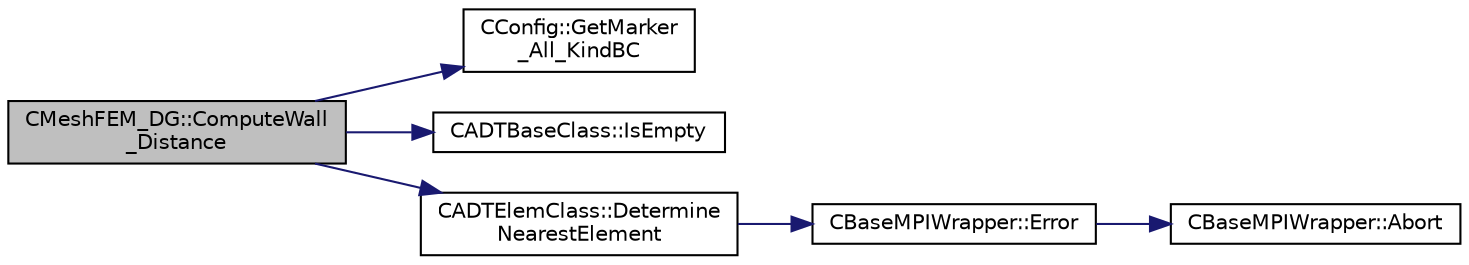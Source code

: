 digraph "CMeshFEM_DG::ComputeWall_Distance"
{
  edge [fontname="Helvetica",fontsize="10",labelfontname="Helvetica",labelfontsize="10"];
  node [fontname="Helvetica",fontsize="10",shape=record];
  rankdir="LR";
  Node6 [label="CMeshFEM_DG::ComputeWall\l_Distance",height=0.2,width=0.4,color="black", fillcolor="grey75", style="filled", fontcolor="black"];
  Node6 -> Node7 [color="midnightblue",fontsize="10",style="solid",fontname="Helvetica"];
  Node7 [label="CConfig::GetMarker\l_All_KindBC",height=0.2,width=0.4,color="black", fillcolor="white", style="filled",URL="$class_c_config.html#a57d43acc1457d2d27095ce006218862e",tooltip="Get the kind of boundary for each marker. "];
  Node6 -> Node8 [color="midnightblue",fontsize="10",style="solid",fontname="Helvetica"];
  Node8 [label="CADTBaseClass::IsEmpty",height=0.2,width=0.4,color="black", fillcolor="white", style="filled",URL="$class_c_a_d_t_base_class.html#acf2c06bc3b8b87b85aaf62571092df07",tooltip="Function, which returns whether or not the ADT is empty. "];
  Node6 -> Node9 [color="midnightblue",fontsize="10",style="solid",fontname="Helvetica"];
  Node9 [label="CADTElemClass::Determine\lNearestElement",height=0.2,width=0.4,color="black", fillcolor="white", style="filled",URL="$class_c_a_d_t_elem_class.html#ae928a2f7267606715b1ca09c1b80c287",tooltip="Function, which determines the nearest element in the ADT for the given coordinate. "];
  Node9 -> Node10 [color="midnightblue",fontsize="10",style="solid",fontname="Helvetica"];
  Node10 [label="CBaseMPIWrapper::Error",height=0.2,width=0.4,color="black", fillcolor="white", style="filled",URL="$class_c_base_m_p_i_wrapper.html#a04457c47629bda56704e6a8804833eeb"];
  Node10 -> Node11 [color="midnightblue",fontsize="10",style="solid",fontname="Helvetica"];
  Node11 [label="CBaseMPIWrapper::Abort",height=0.2,width=0.4,color="black", fillcolor="white", style="filled",URL="$class_c_base_m_p_i_wrapper.html#a21ef5681e2acb532d345e9bab173ef07"];
}
